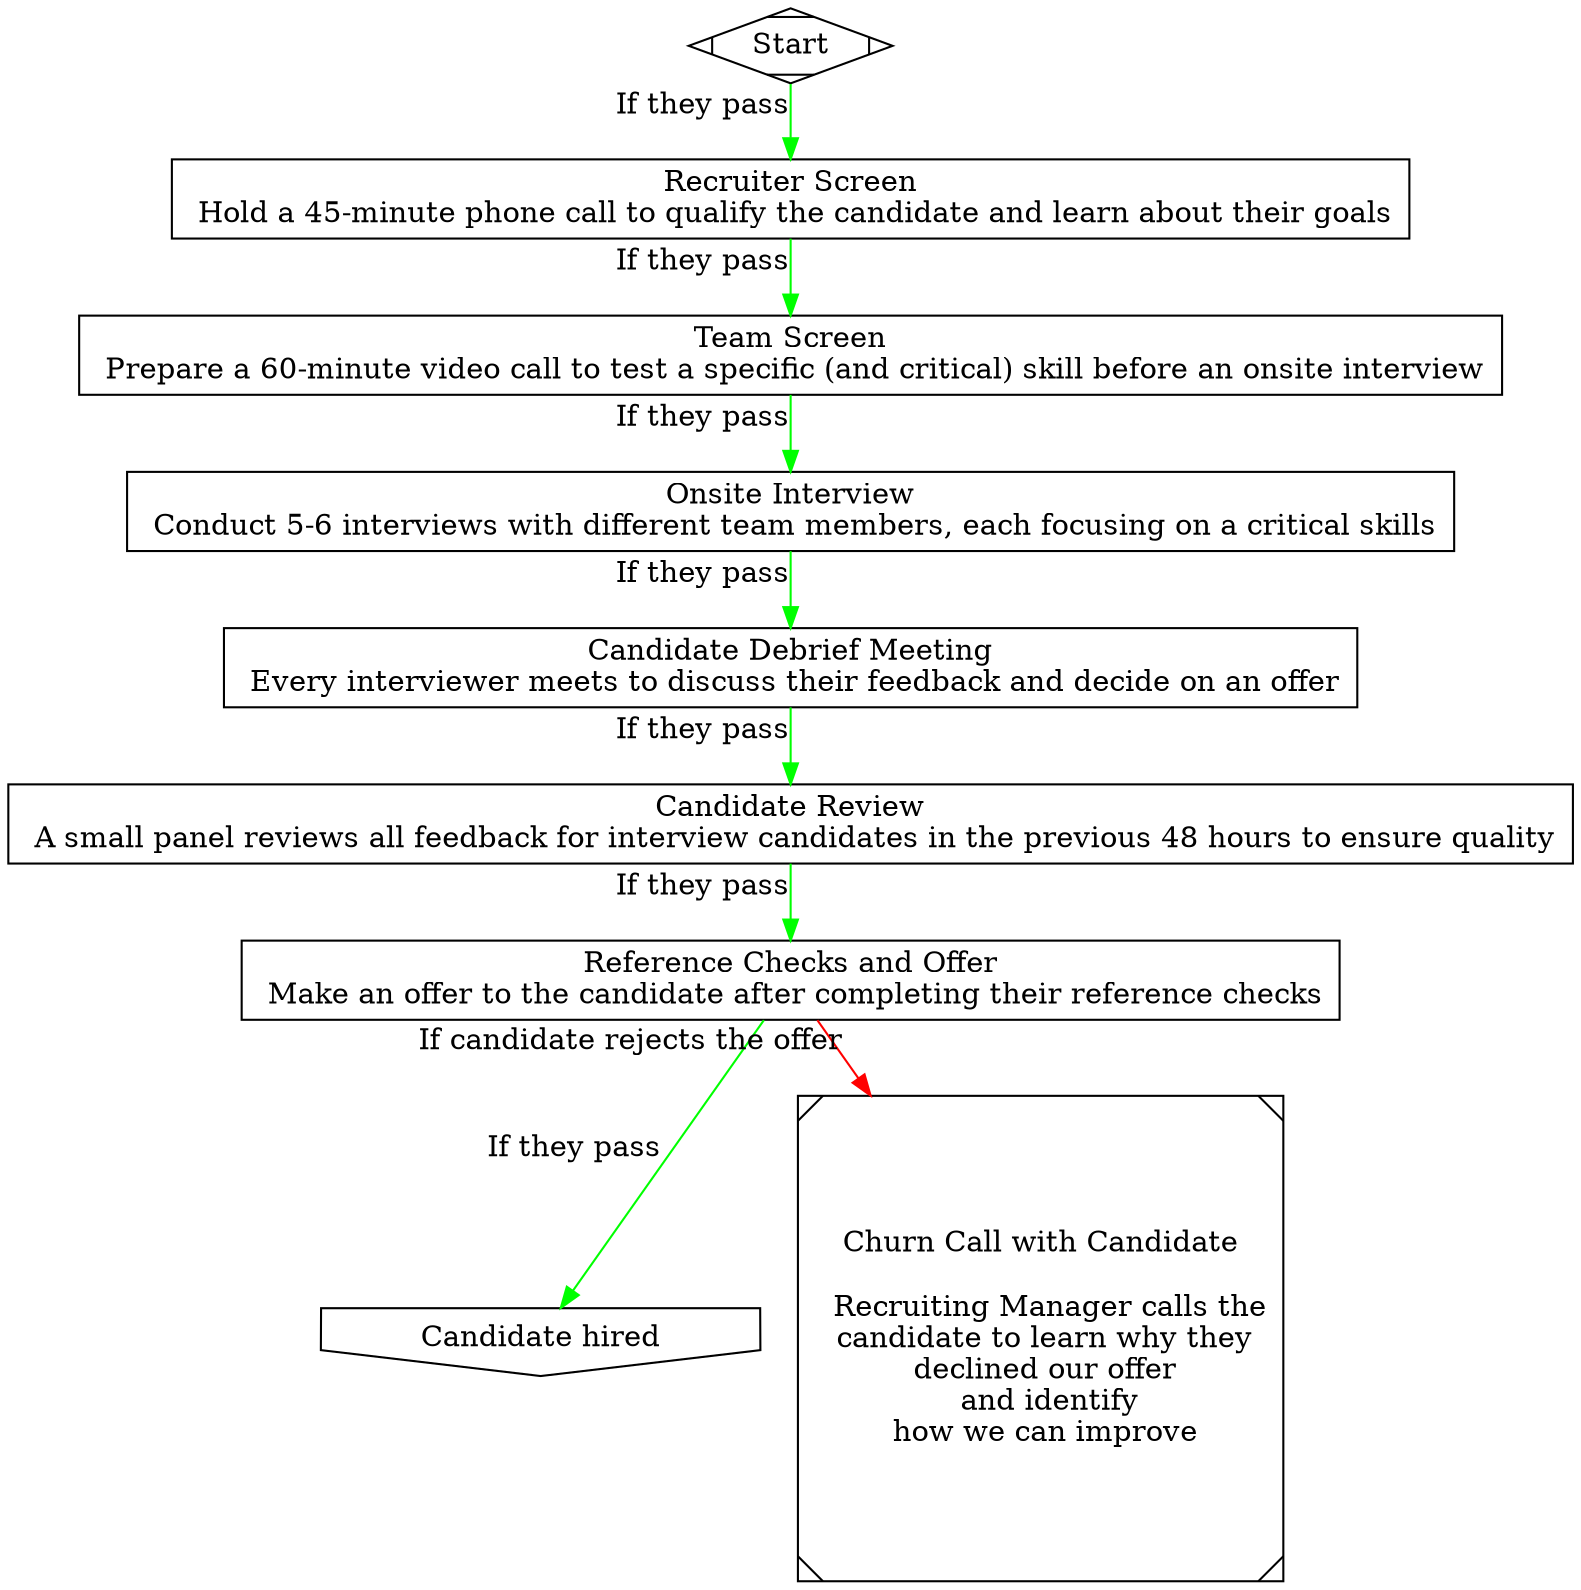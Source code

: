 /* https://stripe.com/atlas/guides/scaling-eng
* captures the graph there; not enriched */

digraph engineering_hiring {

/* Graph */

  //rankdir = LR //(right to left; good for process not org chart or network diagram)
  //splines = ortho //(right angles)
  ratio = auto

/* Nodes */

  "Start" [
  shape = Mdiamond
  label = "Start"
  ]

  "Recruiter Screen" [
  shape = record
  label = "Recruiter Screen\n Hold a 45-minute phone call to qualify the candidate
  and learn about their goals"
  ]

  "Team Screen" [
  shape = record
  label = "Team Screen\n Prepare a 60-minute video call to test a specific (and
  critical) skill before an onsite interview"
  ]

  "Onsite Interview" [
  shape = record
  label = "Onsite Interview\n Conduct 5-6 interviews with different team members,
  each focusing on a critical skills"
  ]

  "Candidate Debrief Meeting" [
  shape = record
  label = "Candidate Debrief Meeting\n Every interviewer meets to discuss their
  feedback and decide on an offer"
  ]

  "Candidate Review" [
  shape = record
  label = "Candidate Review\n A small panel reviews all feedback for interview
  candidates in the previous 48 hours to ensure quality"
  ]

  "Reference Checks and Offer" [
  shape = record
  label = "Reference Checks and Offer\n Make an offer to the candidate after completing
  their reference checks"
  ]

  "Hired" [
  shape = invhouse
  label = "Candidate hired"
  ]


  "Churn Call" [
  shape = Msquare
  label = "Churn Call with Candidate\n
  Recruiting Manager calls the\n candidate to learn why they\n declined our offer
  and identify\n how we can improve"
  ]

/* Edges */

    "Start" -> "Recruiter Screen" [
      xlabel = "If they pass"
      color = "green"
    ]

    "Recruiter Screen" -> "Team Screen" [
      xlabel = "If they pass"
      color = "green"
    ]

    "Team Screen" -> "Onsite Interview" [
      xlabel = "If they pass"
      color = "green"
    ]

    "Onsite Interview" -> "Candidate Debrief Meeting" [
      xlabel = "If they pass"
      color = "green"
    ]

    "Candidate Debrief Meeting" -> "Candidate Review" [
      xlabel = "If they pass"
      color = "green"
    ]

    "Candidate Review" -> "Reference Checks and Offer" [
      xlabel = "If they pass"
      color = "green"
    ]

    "Reference Checks and Offer" -> "Hired" [
      xlabel = "If they pass"
      color = "green"
    ]

    "Reference Checks and Offer" -> "Churn Call" [
      xlabel = "If candidate rejects the offer"
      color = "red"
    ]

/* If including a path to "Rejected" uncomment all of the below

    "Rejected" [
    shape = Msquare
    label = "Candidate rejected"
    ]

    "Recruiter Screen" -> "Rejected" [
      xlabel = "If they fail"
      color = "red"
    ]

    "Team Screen" -> "Rejected" [
      xlabel = "If they fail"
      color = "red"
    ]

    "Onsite Interview" -> "Rejected" [
      xlabel = "If they fail"
      color = "red"
    ]

    "Candidate Debrief Meeting" -> "Rejected" [
      xlabel = "If they fail"
      color = "red"
    ]

    "Candidate Review" -> "Rejected" [
      xlabel = "If they fail"
      color = "red"
    ]

    "Reference Checks and Offer" -> "Rejected" [
      xlabel = "If they fail"
      color = "red"
    ]

*/

  }

/* Notes */
/*
*
*/

